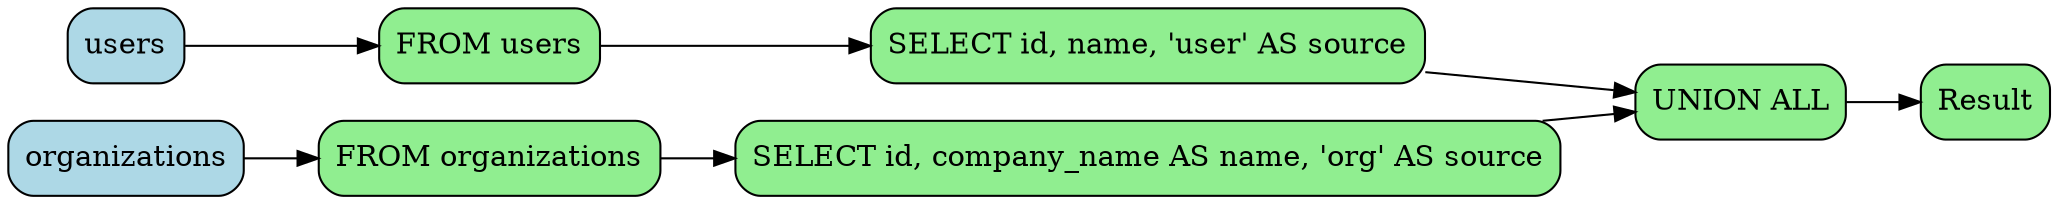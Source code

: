 digraph sqloflow {
  rankdir=LR;
  node [shape=box, style=rounded];

  // Node definitions
  node_0 [label="users", fillcolor=lightblue, style="filled,rounded"];
  node_4 [label="organizations", fillcolor=lightblue, style="filled,rounded"];
  node_1 [label="FROM users", fillcolor=lightgreen, style="filled,rounded"];
  node_2 [label="SELECT id, name, 'user' AS source", fillcolor=lightgreen, style="filled,rounded"];
  node_3 [label="UNION ALL", fillcolor=lightgreen, style="filled,rounded"];
  node_5 [label="FROM organizations", fillcolor=lightgreen, style="filled,rounded"];
  node_6 [label="SELECT id, company_name AS name, 'org' AS source", fillcolor=lightgreen, style="filled,rounded"];
  node_7 [label="Result", fillcolor=lightgreen, style="filled,rounded"];

  // Edges
  node_0 -> node_1 [color=black];
  node_1 -> node_2 [color=black];
  node_2 -> node_3 [color=black];
  node_4 -> node_5 [color=black];
  node_5 -> node_6 [color=black];
  node_6 -> node_3 [color=black];
  node_3 -> node_7 [color=black];
}